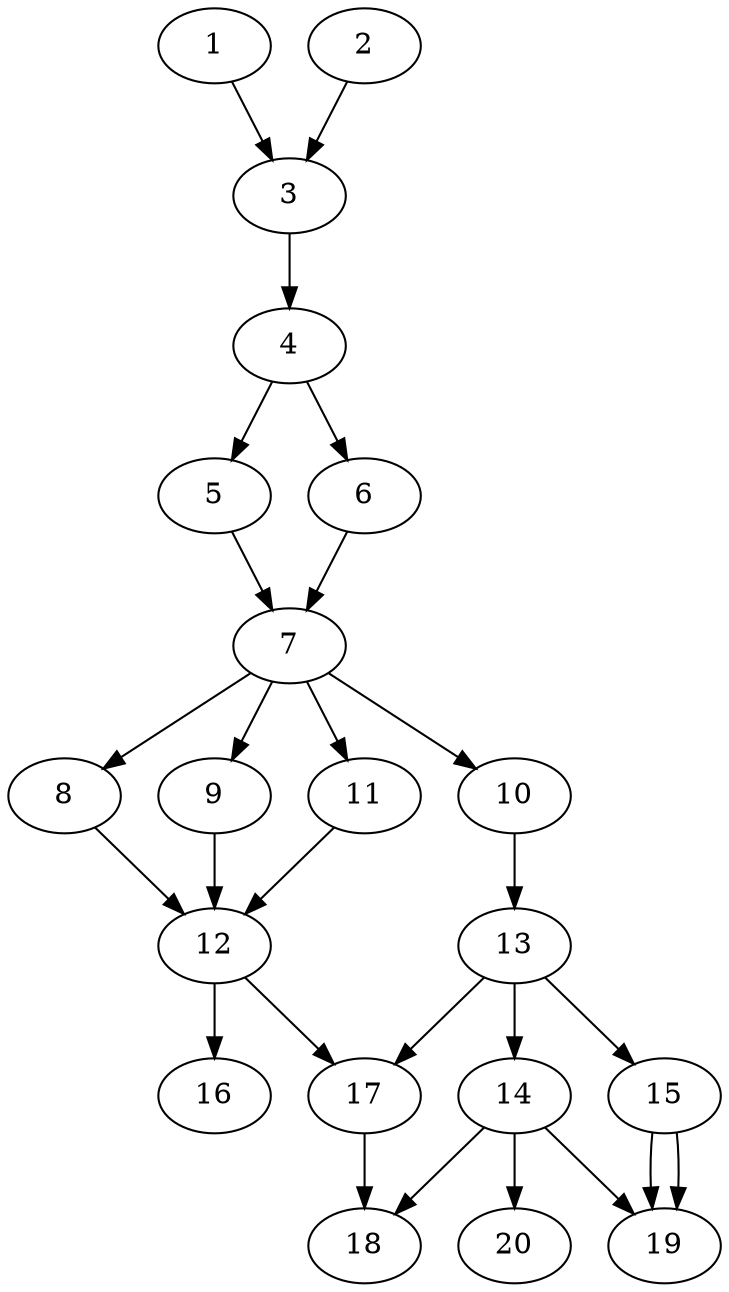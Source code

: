 // DAG automatically generated by daggen at Sat Jul 27 15:36:52 2019
// ./daggen --dot -n 20 --ccr 0.4 --fat 0.4 --regular 0.5 --density 0.8 --mindata 5242880 --maxdata 52428800 
digraph G {
  1 [size="105226240", alpha="0.08", expect_size="42090496"] 
  1 -> 3 [size ="42090496"]
  2 [size="92776960", alpha="0.16", expect_size="37110784"] 
  2 -> 3 [size ="37110784"]
  3 [size="79357440", alpha="0.08", expect_size="31742976"] 
  3 -> 4 [size ="31742976"]
  4 [size="51929600", alpha="0.20", expect_size="20771840"] 
  4 -> 5 [size ="20771840"]
  4 -> 6 [size ="20771840"]
  5 [size="87185920", alpha="0.13", expect_size="34874368"] 
  5 -> 7 [size ="34874368"]
  6 [size="66273280", alpha="0.07", expect_size="26509312"] 
  6 -> 7 [size ="26509312"]
  7 [size="30225920", alpha="0.02", expect_size="12090368"] 
  7 -> 8 [size ="12090368"]
  7 -> 9 [size ="12090368"]
  7 -> 10 [size ="12090368"]
  7 -> 11 [size ="12090368"]
  8 [size="103738880", alpha="0.05", expect_size="41495552"] 
  8 -> 12 [size ="41495552"]
  9 [size="119705600", alpha="0.08", expect_size="47882240"] 
  9 -> 12 [size ="47882240"]
  10 [size="108062720", alpha="0.05", expect_size="43225088"] 
  10 -> 13 [size ="43225088"]
  11 [size="57794560", alpha="0.11", expect_size="23117824"] 
  11 -> 12 [size ="23117824"]
  12 [size="106319360", alpha="0.06", expect_size="42527744"] 
  12 -> 16 [size ="42527744"]
  12 -> 17 [size ="42527744"]
  13 [size="81715200", alpha="0.13", expect_size="32686080"] 
  13 -> 14 [size ="32686080"]
  13 -> 15 [size ="32686080"]
  13 -> 17 [size ="32686080"]
  14 [size="126886400", alpha="0.20", expect_size="50754560"] 
  14 -> 18 [size ="50754560"]
  14 -> 19 [size ="50754560"]
  14 -> 20 [size ="50754560"]
  15 [size="124019200", alpha="0.15", expect_size="49607680"] 
  15 -> 19 [size ="49607680"]
  15 -> 19 [size ="49607680"]
  16 [size="83701760", alpha="0.07", expect_size="33480704"] 
  17 [size="125189120", alpha="0.06", expect_size="50075648"] 
  17 -> 18 [size ="50075648"]
  18 [size="20267520", alpha="0.13", expect_size="8107008"] 
  19 [size="49536000", alpha="0.04", expect_size="19814400"] 
  20 [size="95001600", alpha="0.04", expect_size="38000640"] 
}

